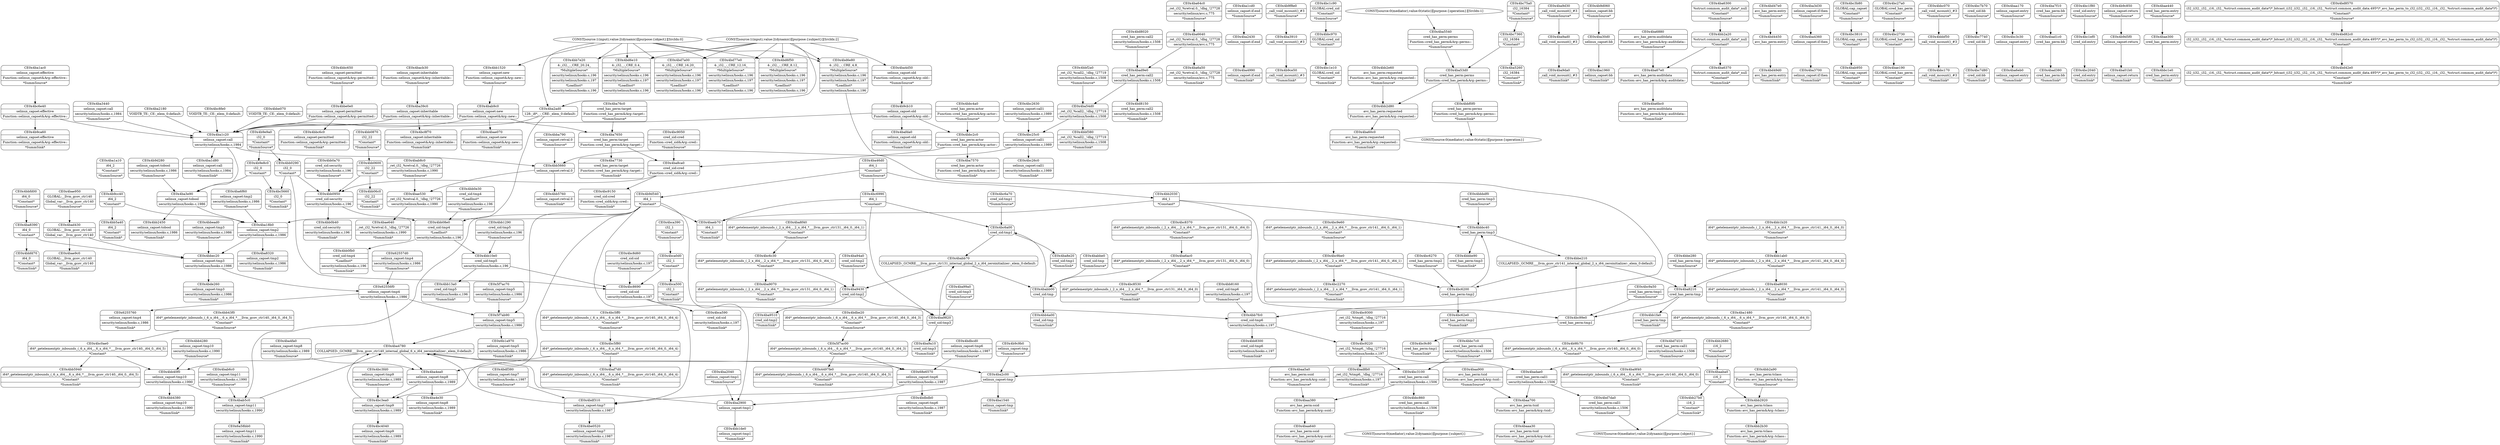 digraph {
	CE0x4bbfd70 [shape=record,shape=Mrecord,label="{CE0x4bbfd70|i64_0|*Constant*|*SummSink*}"]
	CE0x4bad430 [shape=record,shape=Mrecord,label="{CE0x4bad430|GLOBAL:__llvm_gcov_ctr140|Global_var:__llvm_gcov_ctr140}"]
	CE0x4b9d280 [shape=record,shape=Mrecord,label="{CE0x4b9d280|selinux_capset:tobool|security/selinux/hooks.c,1986|*SummSource*}"]
	CE0x4ba64c0 [shape=record,shape=Mrecord,label="{CE0x4ba64c0|_ret_i32_%retval.0,_!dbg_!27728|security/selinux/avc.c,775|*SummSource*}"]
	CE0x4babb70 [shape=record,shape=Mrecord,label="{CE0x4babb70|COLLAPSED:_GCMRE___llvm_gcov_ctr131_internal_global_2_x_i64_zeroinitializer:_elem_0:default:}"]
	CE0x62557d0 [shape=record,shape=Mrecord,label="{CE0x62557d0|selinux_capset:tmp4|security/selinux/hooks.c,1986|*SummSource*}"]
	CE0x4bb0600 [shape=record,shape=Mrecord,label="{CE0x4bb0600|i32_22|*Constant*}"]
	CE0x4bb0b40 [shape=record,shape=Mrecord,label="{CE0x4bb0b40|cred_sid:security|security/selinux/hooks.c,196|*SummSink*}"]
	CE0x4bc6990 [shape=record,shape=Mrecord,label="{CE0x4bc6990|i64_1|*Constant*}"]
	"CONST[source:0(mediator),value:2(dynamic)][purpose:{subject}]"
	CE0x4bb2450 [shape=record,shape=Mrecord,label="{CE0x4bb2450|selinux_capset:tobool|security/selinux/hooks.c,1986|*SummSink*}"]
	CE0x4ba4990 [shape=record,shape=Mrecord,label="{CE0x4ba4990|selinux_capset:if.end|*SummSink*}"]
	CE0x4bbc2c0 [shape=record,shape=Mrecord,label="{CE0x4bbc2c0|cred_has_perm:actor|Function::cred_has_perm&Arg::actor::}"]
	CE0x4ba3910 [shape=record,shape=Mrecord,label="{CE0x4ba3910|_call_void_mcount()_#3}"]
	CE0x4bab5c0 [shape=record,shape=Mrecord,label="{CE0x4bab5c0|selinux_capset:tmp11|security/selinux/hooks.c,1990}"]
	CE0x4bbc970 [shape=record,shape=Mrecord,label="{CE0x4bbc970|GLOBAL:cred_sid|*Constant*}"]
	CE0x4bb0870 [shape=record,shape=Mrecord,label="{CE0x4bb0870|i32_22|*Constant*|*SummSource*}"]
	CE0x4ba99a0 [shape=record,shape=Mrecord,label="{CE0x4ba99a0|cred_sid:tmp3|*SummSource*}"]
	CE0x4ba5260 [shape=record,shape=Mrecord,label="{CE0x4ba5260|i32_16384|*Constant*|*SummSink*}"]
	CE0x4bc9300 [shape=record,shape=Mrecord,label="{CE0x4bc9300|_ret_i32_%tmp6,_!dbg_!27716|security/selinux/hooks.c,197|*SummSource*}"]
	CE0x4bb7e20 [shape=record,shape=Mrecord,label="{CE0x4bb7e20|4:_i32,_:_CRE_20,24_|*MultipleSource*|security/selinux/hooks.c,196|security/selinux/hooks.c,197|*LoadInst*|security/selinux/hooks.c,196}"]
	CE0x4ba1a10 [shape=record,shape=Mrecord,label="{CE0x4ba1a10|i64_2|*Constant*|*SummSource*}"]
	CE0x4bc9050 [shape=record,shape=Mrecord,label="{CE0x4bc9050|cred_sid:cred|Function::cred_sid&Arg::cred::|*SummSource*}"]
	CE0x4b9ce50 [shape=record,shape=Mrecord,label="{CE0x4b9ce50|_call_void_mcount()_#3|*SummSink*}"]
	CE0x4bc9be0 [shape=record,shape=Mrecord,label="{CE0x4bc9be0|i64*_getelementptr_inbounds_(_2_x_i64_,_2_x_i64_*___llvm_gcov_ctr141,_i64_0,_i64_1)|*Constant*}"]
	CE0x4bc6a00 [shape=record,shape=Mrecord,label="{CE0x4bc6a00|cred_sid:tmp1}"]
	CE0x4bb5a40 [shape=record,shape=Mrecord,label="{CE0x4bb5a40|i64_2|*Constant*|*SummSink*}"]
	CE0x4bc3ea0 [shape=record,shape=Mrecord,label="{CE0x4bc3ea0|selinux_capset:tmp9|security/selinux/hooks.c,1989}"]
	CE0x4bc26c0 [shape=record,shape=Mrecord,label="{CE0x4bc26c0|selinux_capset:call1|security/selinux/hooks.c,1989|*SummSink*}"]
	CE0x4497fe0 [shape=record,shape=Mrecord,label="{CE0x4497fe0|i64*_getelementptr_inbounds_(_6_x_i64_,_6_x_i64_*___llvm_gcov_ctr140,_i64_0,_i64_3)|*Constant*|*SummSink*}"]
	CE0x4bbf380 [shape=record,shape=Mrecord,label="{CE0x4bbf380|_ret_i32_%call2,_!dbg_!27719|security/selinux/hooks.c,1508|*SummSink*}"]
	CE0x4ba2430 [shape=record,shape=Mrecord,label="{CE0x4ba2430|selinux_capset:if.end}"]
	CE0x4bb4a00 [shape=record,shape=Mrecord,label="{CE0x4bb4a00|cred_sid:tmp|*SummSink*}"]
	CE0x4ba4ea0 [shape=record,shape=Mrecord,label="{CE0x4ba4ea0|selinux_capset:tmp8|security/selinux/hooks.c,1989}"]
	CE0x4ba4d50 [shape=record,shape=Mrecord,label="{CE0x4ba4d50|selinux_capset:old|Function::selinux_capset&Arg::old::|*SummSource*}"]
	CE0x4bc6e40 [shape=record,shape=Mrecord,label="{CE0x4bc6e40|selinux_capset:effective|Function::selinux_capset&Arg::effective::}"]
	CE0x4bc1c90 [shape=record,shape=Mrecord,label="{CE0x4bc1c90|GLOBAL:cred_sid|*Constant*|*SummSource*}"]
	CE0x4ba9d30 [shape=record,shape=Mrecord,label="{CE0x4ba9d30|_call_void_mcount()_#3|*SummSource*}"]
	CE0x4bc9a50 [shape=record,shape=Mrecord,label="{CE0x4bc9a50|cred_has_perm:tmp1|*SummSource*}"]
	CE0x4ba30d0 [shape=record,shape=Mrecord,label="{CE0x4ba30d0|selinux_capset:bb}"]
	CE0x4ba1540 [shape=record,shape=Mrecord,label="{CE0x4ba1540|selinux_capset:tmp|*SummSink*}"]
	CE0x4ba8030 [shape=record,shape=Mrecord,label="{CE0x4ba8030|i64*_getelementptr_inbounds_(_2_x_i64_,_2_x_i64_*___llvm_gcov_ctr141,_i64_0,_i64_0)|*Constant*|*SummSink*}"]
	CE0x4ba76c0 [shape=record,shape=Mrecord,label="{CE0x4ba76c0|cred_has_perm:target|Function::cred_has_perm&Arg::target::|*SummSource*}"]
	CE0x4ba6880 [shape=record,shape=Mrecord,label="{CE0x4ba6880|avc_has_perm:auditdata|Function::avc_has_perm&Arg::auditdata::|*SummSource*}"]
	CE0x4bc62e0 [shape=record,shape=Mrecord,label="{CE0x4bc62e0|cred_has_perm:tmp2|*SummSink*}"]
	CE0x4bbe210 [shape=record,shape=Mrecord,label="{CE0x4bbe210|COLLAPSED:_GCMRE___llvm_gcov_ctr141_internal_global_2_x_i64_zeroinitializer:_elem_0:default:}"]
	CE0x4bbe0e0 [shape=record,shape=Mrecord,label="{CE0x4bbe0e0|selinux_capset:permitted|Function::selinux_capset&Arg::permitted::}"]
	CE0x4baf7d0 [shape=record,shape=Mrecord,label="{CE0x4baf7d0|i64*_getelementptr_inbounds_(_6_x_i64_,_6_x_i64_*___llvm_gcov_ctr140,_i64_0,_i64_4)|*Constant*|*SummSink*}"]
	CE0x4ba9430 [shape=record,shape=Mrecord,label="{CE0x4ba9430|cred_sid:tmp2}"]
	CE0x4b9fc70 [shape=record,shape=Mrecord,label="{CE0x4b9fc70|i64*_getelementptr_inbounds_(_6_x_i64_,_6_x_i64_*___llvm_gcov_ctr140,_i64_0,_i64_0)|*Constant*}"]
	CE0x4bdbe20 [shape=record,shape=Mrecord,label="{CE0x4bdbe20|i64*_getelementptr_inbounds_(_6_x_i64_,_6_x_i64_*___llvm_gcov_ctr140,_i64_0,_i64_3)|*Constant*|*SummSource*}"]
	CE0x4bde260 [shape=record,shape=Mrecord,label="{CE0x4bde260|selinux_capset:tmp3|security/selinux/hooks.c,1986|*SummSink*}"]
	CE0x4bb43f0 [shape=record,shape=Mrecord,label="{CE0x4bb43f0|i64*_getelementptr_inbounds_(_6_x_i64_,_6_x_i64_*___llvm_gcov_ctr140,_i64_0,_i64_5)|*Constant*|*SummSource*}"]
	CE0x4bb27b0 [shape=record,shape=Mrecord,label="{CE0x4bb27b0|i16_2|*Constant*|*SummSink*}"]
	CE0x4bc5ff0 [shape=record,shape=Mrecord,label="{CE0x4bc5ff0|i64*_getelementptr_inbounds_(_6_x_i64_,_6_x_i64_*___llvm_gcov_ctr140,_i64_0,_i64_4)|*Constant*|*SummSource*}"]
	CE0x4bbbc40 [shape=record,shape=Mrecord,label="{CE0x4bbbc40|cred_has_perm:tmp3}"]
	CE0x4bae9c0 [shape=record,shape=Mrecord,label="{CE0x4bae9c0|GLOBAL:__llvm_gcov_ctr140|Global_var:__llvm_gcov_ctr140|*SummSink*}"]
	CE0x4bc5660 [shape=record,shape=Mrecord,label="{CE0x4bc5660|i32_0|*Constant*|*SummSink*}"]
	CE0x4ba8390 [shape=record,shape=Mrecord,label="{CE0x4ba8390|i64_0|*Constant*}"]
	CE0x4bd49d0 [shape=record,shape=Mrecord,label="{CE0x4bd49d0|avc_has_perm:entry|*SummSink*}"]
	CE0x4bc1e10 [shape=record,shape=Mrecord,label="{CE0x4bc1e10|GLOBAL:cred_sid|*Constant*|*SummSink*}"]
	CE0x4ba8320 [shape=record,shape=Mrecord,label="{CE0x4ba8320|selinux_capset:tmp2|security/selinux/hooks.c,1986|*SummSink*}"]
	CE0x4bdf310 [shape=record,shape=Mrecord,label="{CE0x4bdf310|selinux_capset:tmp7|security/selinux/hooks.c,1987}"]
	CE0x4bd6e10 [shape=record,shape=Mrecord,label="{CE0x4bd6e10|4:_i32,_:_CRE_0,4_|*MultipleSource*|security/selinux/hooks.c,196|security/selinux/hooks.c,197|*LoadInst*|security/selinux/hooks.c,196}"]
	CE0x4bd6e80 [shape=record,shape=Mrecord,label="{CE0x4bd6e80|4:_i32,_:_CRE_4,8_|*MultipleSource*|security/selinux/hooks.c,196|security/selinux/hooks.c,197|*LoadInst*|security/selinux/hooks.c,196}"]
	CE0x4ba7650 [shape=record,shape=Mrecord,label="{CE0x4ba7650|cred_has_perm:target|Function::cred_has_perm&Arg::target::}"]
	CE0x4bb10e0 [shape=record,shape=Mrecord,label="{CE0x4bb10e0|cred_sid:tmp5|security/selinux/hooks.c,196}"]
	CE0x4ba9510 [shape=record,shape=Mrecord,label="{CE0x4ba9510|cred_sid:tmp2|*SummSink*}"]
	CE0x4ba54d0 [shape=record,shape=Mrecord,label="{CE0x4ba54d0|_ret_i32_%call2,_!dbg_!27719|security/selinux/hooks.c,1508}"]
	CE0x4bdf380 [shape=record,shape=Mrecord,label="{CE0x4bdf380|selinux_capset:tmp7|security/selinux/hooks.c,1987|*SummSource*}"]
	CE0x4ba18b0 [shape=record,shape=Mrecord,label="{CE0x4ba18b0|selinux_capset:tmp2|security/selinux/hooks.c,1986}"]
	CE0x4ba3d30 [shape=record,shape=Mrecord,label="{CE0x4ba3d30|selinux_capset:if.then|*SummSource*}"]
	CE0x4bb1de0 [shape=record,shape=Mrecord,label="{CE0x4bb1de0|selinux_capset:tmp1|*SummSink*}"]
	CE0x4baa380 [shape=record,shape=Mrecord,label="{CE0x4baa380|avc_has_perm:ssid|Function::avc_has_perm&Arg::ssid::}"]
	CE0x4bc3b80 [shape=record,shape=Mrecord,label="{CE0x4bc3b80|GLOBAL:cap_capset|*Constant*|*SummSource*}"]
	CE0x4bc6270 [shape=record,shape=Mrecord,label="{CE0x4bc6270|cred_has_perm:tmp2|*SummSource*}"]
	CE0x4bae190 [shape=record,shape=Mrecord,label="{CE0x4bae190|GLOBAL:cred_has_perm|*Constant*|*SummSink*}"]
	CE0x4ba2040 [shape=record,shape=Mrecord,label="{CE0x4ba2040|selinux_capset:tmp1|*SummSource*}"]
	CE0x4ba3700 [shape=record,shape=Mrecord,label="{CE0x4ba3700|selinux_capset:if.then|*SummSink*}"]
	CE0x4bbc070 [shape=record,shape=Mrecord,label="{CE0x4bbc070|_call_void_mcount()_#3|*SummSource*}"]
	CE0x4bc7d80 [shape=record,shape=Mrecord,label="{CE0x4bc7d80|cred_sid:bb|*SummSink*}"]
	CE0x4bb2a90 [shape=record,shape=Mrecord,label="{CE0x4bb2a90|avc_has_perm:tclass|Function::avc_has_perm&Arg::tclass::|*SummSource*}"]
	CE0x4bb0290 [shape=record,shape=Mrecord,label="{CE0x4bb0290|i32_0|*Constant*}"]
	CE0x4bbfd00 [shape=record,shape=Mrecord,label="{CE0x4bbfd00|i64_0|*Constant*|*SummSource*}"]
	CE0x4ba6300 [shape=record,shape=Mrecord,label="{CE0x4ba6300|%struct.common_audit_data*_null|*Constant*|*SummSource*}"]
	CE0x4ba2180 [shape=record,shape=Mrecord,label="{CE0x4ba2180|VOIDTB_TE:_CE:_elem_0:default:}"]
	CE0x4bacb30 [shape=record,shape=Mrecord,label="{CE0x4bacb30|selinux_capset:inheritable|Function::selinux_capset&Arg::inheritable::|*SummSource*}"]
	"CONST[source:0(mediator),value:2(dynamic)][purpose:{object}]"
	CE0x4ba6f60 [shape=record,shape=Mrecord,label="{CE0x4ba6f60|selinux_capset:tmp2|security/selinux/hooks.c,1986|*SummSource*}"]
	CE0x4be0520 [shape=record,shape=Mrecord,label="{CE0x4be0520|selinux_capset:tmp7|security/selinux/hooks.c,1987|*SummSink*}"]
	CE0x4bb0a70 [shape=record,shape=Mrecord,label="{CE0x4bb0a70|cred_sid:security|security/selinux/hooks.c,196|*SummSource*}"]
	CE0x4baa640 [shape=record,shape=Mrecord,label="{CE0x4baa640|avc_has_perm:ssid|Function::avc_has_perm&Arg::ssid::|*SummSink*}"]
	CE0x68e6570 [shape=record,shape=Mrecord,label="{CE0x68e6570|selinux_capset:tmp6|security/selinux/hooks.c,1987}"]
	CE0x4bbc170 [shape=record,shape=Mrecord,label="{CE0x4bbc170|_call_void_mcount()_#3|*SummSink*}"]
	CE0x4babbe0 [shape=record,shape=Mrecord,label="{CE0x4babbe0|cred_sid:tmp|*SummSource*}"]
	CE0x4bb8300 [shape=record,shape=Mrecord,label="{CE0x4bb8300|cred_sid:tmp6|security/selinux/hooks.c,197|*SummSink*}"]
	CE0x4bb2680 [shape=record,shape=Mrecord,label="{CE0x4bb2680|i16_2|*Constant*|*SummSource*}"]
	CE0x4ba2c00 [shape=record,shape=Mrecord,label="{CE0x4ba2c00|selinux_capset:tmp}"]
	CE0x4bbec20 [shape=record,shape=Mrecord,label="{CE0x4bbec20|selinux_capset:tmp3|security/selinux/hooks.c,1986}"]
	CE0x4bafda0 [shape=record,shape=Mrecord,label="{CE0x4bafda0|selinux_capset:old|Function::selinux_capset&Arg::old::|*SummSink*}"]
	CE0x4ba9820 [shape=record,shape=Mrecord,label="{CE0x4ba9820|cred_sid:tmp3}"]
	CE0x4ba6eb0 [shape=record,shape=Mrecord,label="{CE0x4ba6eb0|selinux_capset:entry|*SummSink*}"]
	CE0x4baaba0 [shape=record,shape=Mrecord,label="{CE0x4baaba0|i16_2|*Constant*}"]
	CE0x4b9d060 [shape=record,shape=Mrecord,label="{CE0x4b9d060|selinux_capset:bb|*SummSource*}"]
	CE0x4bab9c0 [shape=record,shape=Mrecord,label="{CE0x4bab9c0|selinux_capset:new|Function::selinux_capset&Arg::new::}"]
	CE0x4bc3fd0 [shape=record,shape=Mrecord,label="{CE0x4bc3fd0|selinux_capset:tmp9|security/selinux/hooks.c,1989|*SummSource*}"]
	CE0x4bb13a0 [shape=record,shape=Mrecord,label="{CE0x4bb13a0|cred_sid:tmp5|security/selinux/hooks.c,196|*SummSink*}"]
	CE0x4bbc7c0 [shape=record,shape=Mrecord,label="{CE0x4bbc7c0|cred_has_perm:call|security/selinux/hooks.c,1506|*SummSource*}"]
	CE0x4bbf0f0 [shape=record,shape=Mrecord,label="{CE0x4bbf0f0|cred_has_perm:perms|Function::cred_has_perm&Arg::perms::|*SummSink*}"]
	CE0x4bb0e30 [shape=record,shape=Mrecord,label="{CE0x4bb0e30|cred_sid:tmp4|*LoadInst*|security/selinux/hooks.c,196|*SummSource*}"]
	CE0x4bc7740 [shape=record,shape=Mrecord,label="{CE0x4bc7740|cred_sid:bb}"]
	CE0x4bb7fc0 [shape=record,shape=Mrecord,label="{CE0x4bb7fc0|cred_sid:tmp6|security/selinux/hooks.c,197}"]
	"CONST[source:0(mediator),value:0(static)][purpose:{operation}][SrcIdx:1]"
	CE0x4ba7f10 [shape=record,shape=Mrecord,label="{CE0x4ba7f10|cred_has_perm:bb|*SummSource*}"]
	CE0x4bc2040 [shape=record,shape=Mrecord,label="{CE0x4bc2040|cred_sid:entry|*SummSink*}"]
	CE0x4bca0d0 [shape=record,shape=Mrecord,label="{CE0x4bca0d0|i32_1|*Constant*}"]
	CE0x4bae530 [shape=record,shape=Mrecord,label="{CE0x4bae530|_ret_i32_%retval.0,_!dbg_!27726|security/selinux/hooks.c,1990}"]
	CE0x4bc25c0 [shape=record,shape=Mrecord,label="{CE0x4bc25c0|selinux_capset:call1|security/selinux/hooks.c,1989}"]
	CE0x4bc8530 [shape=record,shape=Mrecord,label="{CE0x4bc8530|i64*_getelementptr_inbounds_(_2_x_i64_,_2_x_i64_*___llvm_gcov_ctr131,_i64_0,_i64_0)|*Constant*|*SummSink*}"]
	CE0x5f7ab90 [shape=record,shape=Mrecord,label="{CE0x5f7ab90|selinux_capset:tmp5|security/selinux/hooks.c,1986}"]
	CE0x4bc6c30 [shape=record,shape=Mrecord,label="{CE0x4bc6c30|i64*_getelementptr_inbounds_(_2_x_i64_,_2_x_i64_*___llvm_gcov_ctr131,_i64_0,_i64_1)|*Constant*}"]
	CE0x4ba67e0 [shape=record,shape=Mrecord,label="{CE0x4ba67e0|avc_has_perm:auditdata|Function::avc_has_perm&Arg::auditdata::}"]
	CE0x4bad1c0 [shape=record,shape=Mrecord,label="{CE0x4bad1c0|cred_has_perm:bb}"]
	"CONST[source:1(input),value:2(dynamic)][purpose:{object}][SrcIdx:0]"
	CE0x4ba5540 [shape=record,shape=Mrecord,label="{CE0x4ba5540|cred_has_perm:perms|Function::cred_has_perm&Arg::perms::|*SummSource*}"]
	CE0x4bae950 [shape=record,shape=Mrecord,label="{CE0x4bae950|GLOBAL:__llvm_gcov_ctr140|Global_var:__llvm_gcov_ctr140|*SummSource*}"]
	CE0x4ba1ac0 [shape=record,shape=Mrecord,label="{CE0x4ba1ac0|selinux_capset:effective|Function::selinux_capset&Arg::effective::|*SummSource*}"]
	CE0x4bbbdf0 [shape=record,shape=Mrecord,label="{CE0x4bbbdf0|cred_has_perm:tmp3|*SummSource*}"]
	CE0x4bbead0 [shape=record,shape=Mrecord,label="{CE0x4bbead0|selinux_capset:tmp3|security/selinux/hooks.c,1986|*SummSource*}"]
	CE0x4ba8ca0 [shape=record,shape=Mrecord,label="{CE0x4ba8ca0|cred_sid:cred|Function::cred_sid&Arg::cred::}"]
	CE0x4bc27a0 [shape=record,shape=Mrecord,label="{CE0x4bc27a0|GLOBAL:cred_has_perm|*Constant*|*SummSource*}"]
	CE0x4bc9220 [shape=record,shape=Mrecord,label="{CE0x4bc9220|_ret_i32_%tmp6,_!dbg_!27716|security/selinux/hooks.c,197}"]
	CE0x4b9c850 [shape=record,shape=Mrecord,label="{CE0x4b9c850|selinux_capset:return|*SummSource*}"]
	CE0x4bc4040 [shape=record,shape=Mrecord,label="{CE0x4bc4040|selinux_capset:tmp9|security/selinux/hooks.c,1989|*SummSink*}"]
	CE0x4b9e8c0 [shape=record,shape=Mrecord,label="{CE0x4b9e8c0|i32_0|*Constant*}"]
	CE0x4bd8020 [shape=record,shape=Mrecord,label="{CE0x4bd8020|cred_has_perm:call2|security/selinux/hooks.c,1508|*SummSource*}"]
	CE0x4bae070 [shape=record,shape=Mrecord,label="{CE0x4bae070|selinux_capset:new|Function::selinux_capset&Arg::new::|*SummSink*}"]
	CE0x4ba9a10 [shape=record,shape=Mrecord,label="{CE0x4ba9a10|cred_sid:tmp3|*SummSink*}"]
	CE0x4bae440 [shape=record,shape=Mrecord,label="{CE0x4bae440|cred_has_perm:entry|*SummSource*}"]
	CE0x4b9d540 [shape=record,shape=Mrecord,label="{CE0x4b9d540|i64_1|*Constant*}"]
	CE0x4ba9070 [shape=record,shape=Mrecord,label="{CE0x4ba9070|i64*_getelementptr_inbounds_(_2_x_i64_,_2_x_i64_*___llvm_gcov_ctr131,_i64_0,_i64_1)|*Constant*|*SummSink*}"]
	CE0x4bd47e0 [shape=record,shape=Mrecord,label="{CE0x4bd47e0|avc_has_perm:entry|*SummSource*}"]
	CE0x4baeb70 [shape=record,shape=Mrecord,label="{CE0x4baeb70|i64_1|*Constant*|*SummSink*}"]
	CE0x4bdbdb0 [shape=record,shape=Mrecord,label="{CE0x4bdbdb0|selinux_capset:tmp6|security/selinux/hooks.c,1987|*SummSink*}"]
	CE0x4bc5f80 [shape=record,shape=Mrecord,label="{CE0x4bc5f80|i64*_getelementptr_inbounds_(_6_x_i64_,_6_x_i64_*___llvm_gcov_ctr140,_i64_0,_i64_4)|*Constant*}"]
	CE0x4bb2920 [shape=record,shape=Mrecord,label="{CE0x4bb2920|avc_has_perm:tclass|Function::avc_has_perm&Arg::tclass::}"]
	CE0x4bc8690 [shape=record,shape=Mrecord,label="{CE0x4bc8690|cred_sid:sid|security/selinux/hooks.c,197}"]
	CE0x4baa700 [shape=record,shape=Mrecord,label="{CE0x4baa700|avc_has_perm:tsid|Function::avc_has_perm&Arg::tsid::}"]
	CE0x4bc99e0 [shape=record,shape=Mrecord,label="{CE0x4bc99e0|cred_has_perm:tmp1}"]
	CE0x4ba46d0 [shape=record,shape=Mrecord,label="{CE0x4ba46d0|i64_1|*Constant*|*SummSource*}"]
	CE0x4ba2900 [shape=record,shape=Mrecord,label="{CE0x4ba2900|selinux_capset:tmp1}"]
	CE0x4bb2d80 [shape=record,shape=Mrecord,label="{CE0x4bb2d80|avc_has_perm:requested|Function::avc_has_perm&Arg::requested::}"]
	CE0x4bd4450 [shape=record,shape=Mrecord,label="{CE0x4bd4450|avc_has_perm:entry}"]
	CE0x4ba8e20 [shape=record,shape=Mrecord,label="{CE0x4ba8e20|cred_sid:tmp1|*SummSink*}"]
	CE0x4bb08e0 [shape=record,shape=Mrecord,label="{CE0x4bb08e0|cred_sid:tmp4|*LoadInst*|security/selinux/hooks.c,196}"]
	CE0x4bb5760 [shape=record,shape=Mrecord,label="{CE0x4bb5760|selinux_capset:retval.0|*SummSink*}"]
	CE0x4bc3810 [shape=record,shape=Mrecord,label="{CE0x4bc3810|GLOBAL:cap_capset|*Constant*}"]
	CE0x4bd8150 [shape=record,shape=Mrecord,label="{CE0x4bd8150|cred_has_perm:call2|security/selinux/hooks.c,1508|*SummSink*}"]
	CE0x4ba6ac0 [shape=record,shape=Mrecord,label="{CE0x4ba6ac0|i64*_getelementptr_inbounds_(_2_x_i64_,_2_x_i64_*___llvm_gcov_ctr131,_i64_0,_i64_0)|*Constant*}"]
	CE0x4bd7a00 [shape=record,shape=Mrecord,label="{CE0x4bd7a00|4:_i32,_:_CRE_16,20_|*MultipleSource*|security/selinux/hooks.c,196|security/selinux/hooks.c,197|*LoadInst*|security/selinux/hooks.c,196}"]
	CE0x4bca590 [shape=record,shape=Mrecord,label="{CE0x4bca590|cred_sid:sid|security/selinux/hooks.c,197|*SummSink*}"]
	CE0x4bb8160 [shape=record,shape=Mrecord,label="{CE0x4bb8160|cred_sid:tmp6|security/selinux/hooks.c,197|*SummSource*}"]
	CE0x4bb1b20 [shape=record,shape=Mrecord,label="{CE0x4bb1b20|i64*_getelementptr_inbounds_(_2_x_i64_,_2_x_i64_*___llvm_gcov_ctr141,_i64_0,_i64_0)|*Constant*|*SummSource*}"]
	CE0x4bd42e0 [shape=record,shape=Mrecord,label="{CE0x4bd42e0|i32_(i32,_i32,_i16,_i32,_%struct.common_audit_data*)*_bitcast_(i32_(i32,_i32,_i16,_i32,_%struct.common_audit_data.495*)*_avc_has_perm_to_i32_(i32,_i32,_i16,_i32,_%struct.common_audit_data*)*)|*Constant*|*SummSink*}"]
	CE0x4bb2b30 [shape=record,shape=Mrecord,label="{CE0x4bb2b30|avc_has_perm:tclass|Function::avc_has_perm&Arg::tclass::|*SummSink*}"]
	CE0x4bb0950 [shape=record,shape=Mrecord,label="{CE0x4bb0950|cred_sid:security|security/selinux/hooks.c,196}"]
	CE0x4bc6200 [shape=record,shape=Mrecord,label="{CE0x4bc6200|cred_has_perm:tmp2}"]
	CE0x4bb4380 [shape=record,shape=Mrecord,label="{CE0x4bb4380|selinux_capset:tmp10|security/selinux/hooks.c,1990|*SummSink*}"]
	CE0x4ba1d80 [shape=record,shape=Mrecord,label="{CE0x4ba1d80|selinux_capset:call|security/selinux/hooks.c,1984|*SummSink*}"]
	CE0x4b9cb10 [shape=record,shape=Mrecord,label="{CE0x4b9cb10|selinux_capset:old|Function::selinux_capset&Arg::old::}"]
	CE0x4bc1f80 [shape=record,shape=Mrecord,label="{CE0x4bc1f80|cred_sid:entry|*SummSource*}"]
	CE0x4bd77e0 [shape=record,shape=Mrecord,label="{CE0x4bd77e0|4:_i32,_:_CRE_12,16_|*MultipleSource*|security/selinux/hooks.c,196|security/selinux/hooks.c,197|*LoadInst*|security/selinux/hooks.c,196}"]
	CE0x6255760 [shape=record,shape=Mrecord,label="{CE0x6255760|selinux_capset:tmp4|security/selinux/hooks.c,1986|*SummSink*}"]
	CE0x4bc1ef0 [shape=record,shape=Mrecord,label="{CE0x4bc1ef0|cred_sid:entry}"]
	CE0x4ba9da0 [shape=record,shape=Mrecord,label="{CE0x4ba9da0|_call_void_mcount()_#3|*SummSink*}"]
	CE0x4bbc650 [shape=record,shape=Mrecord,label="{CE0x4bbc650|selinux_capset:permitted|Function::selinux_capset&Arg::permitted::|*SummSource*}"]
	CE0x4bc9150 [shape=record,shape=Mrecord,label="{CE0x4bc9150|cred_sid:cred|Function::cred_sid&Arg::cred::|*SummSink*}"]
	CE0x4bad9e0 [shape=record,shape=Mrecord,label="{CE0x4bad9e0|cred_has_perm:call2|security/selinux/hooks.c,1508}"]
	CE0x4ba6a50 [shape=record,shape=Mrecord,label="{CE0x4ba6a50|_ret_i32_%retval.0,_!dbg_!27728|security/selinux/avc.c,775|*SummSink*}"]
	CE0x4bc2630 [shape=record,shape=Mrecord,label="{CE0x4bc2630|selinux_capset:call1|security/selinux/hooks.c,1989|*SummSource*}"]
	CE0x4bc8370 [shape=record,shape=Mrecord,label="{CE0x4bc8370|i64*_getelementptr_inbounds_(_2_x_i64_,_2_x_i64_*___llvm_gcov_ctr131,_i64_0,_i64_0)|*Constant*|*SummSource*}"]
	CE0x4bc7360 [shape=record,shape=Mrecord,label="{CE0x4bc7360|i32_16384|*Constant*}"]
	CE0x4ba9ad0 [shape=record,shape=Mrecord,label="{CE0x4ba9ad0|_call_void_mcount()_#3}"]
	CE0x4ba7730 [shape=record,shape=Mrecord,label="{CE0x4ba7730|cred_has_perm:target|Function::cred_has_perm&Arg::target::|*SummSink*}"]
	CE0x4bb4280 [shape=record,shape=Mrecord,label="{CE0x4bb4280|selinux_capset:tmp10|security/selinux/hooks.c,1990|*SummSource*}"]
	CE0x4bbc4a0 [shape=record,shape=Mrecord,label="{CE0x4bbc4a0|cred_has_perm:actor|Function::cred_has_perm&Arg::actor::|*SummSource*}"]
	"CONST[source:0(mediator),value:0(static)][purpose:{operation}]"
	CE0x4bbe280 [shape=record,shape=Mrecord,label="{CE0x4bbe280|cred_has_perm:tmp|*SummSource*}"]
	CE0x4ba39c0 [shape=record,shape=Mrecord,label="{CE0x4ba39c0|selinux_capset:inheritable|Function::selinux_capset&Arg::inheritable::}"]
	CE0x4bc3c30 [shape=record,shape=Mrecord,label="{CE0x4bc3c30|selinux_capset:entry}"]
	CE0x4bab8c0 [shape=record,shape=Mrecord,label="{CE0x4bab8c0|_ret_i32_%retval.0,_!dbg_!27726|security/selinux/hooks.c,1990|*SummSource*}"]
	CE0x4bd8570 [shape=record,shape=Mrecord,label="{CE0x4bd8570|i32_(i32,_i32,_i16,_i32,_%struct.common_audit_data*)*_bitcast_(i32_(i32,_i32,_i16,_i32,_%struct.common_audit_data.495*)*_avc_has_perm_to_i32_(i32,_i32,_i16,_i32,_%struct.common_audit_data*)*)|*Constant*|*SummSource*}"]
	CE0x4ba01b0 [shape=record,shape=Mrecord,label="{CE0x4ba01b0|selinux_capset:return|*SummSink*}"]
	CE0x5f7ac00 [shape=record,shape=Mrecord,label="{CE0x5f7ac00|i64*_getelementptr_inbounds_(_6_x_i64_,_6_x_i64_*___llvm_gcov_ctr140,_i64_0,_i64_3)|*Constant*}"]
	CE0x4ba4360 [shape=record,shape=Mrecord,label="{CE0x4ba4360|selinux_capset:if.then}"]
	CE0x4bb1ab0 [shape=record,shape=Mrecord,label="{CE0x4bb1ab0|i64*_getelementptr_inbounds_(_2_x_i64_,_2_x_i64_*___llvm_gcov_ctr141,_i64_0,_i64_0)|*Constant*}"]
	CE0x4bae640 [shape=record,shape=Mrecord,label="{CE0x4bae640|_ret_i32_%retval.0,_!dbg_!27726|security/selinux/hooks.c,1990|*SummSink*}"]
	CE0x4b9e9a0 [shape=record,shape=Mrecord,label="{CE0x4b9e9a0|i32_0|*Constant*|*SummSource*}"]
	CE0x4bbf2a0 [shape=record,shape=Mrecord,label="{CE0x4bbf2a0|_ret_i32_%call2,_!dbg_!27719|security/selinux/hooks.c,1508|*SummSource*}"]
	CE0x4bb40f0 [shape=record,shape=Mrecord,label="{CE0x4bb40f0|selinux_capset:tmp10|security/selinux/hooks.c,1990}"]
	CE0x4baa170 [shape=record,shape=Mrecord,label="{CE0x4baa170|selinux_capset:entry|*SummSource*}"]
	CE0x4b9c9b0 [shape=record,shape=Mrecord,label="{CE0x4b9c9b0|selinux_capset:tmp|*SummSource*}"]
	CE0x4baa5a0 [shape=record,shape=Mrecord,label="{CE0x4baa5a0|avc_has_perm:ssid|Function::avc_has_perm&Arg::ssid::|*SummSource*}"]
	CE0x4bb0fb0 [shape=record,shape=Mrecord,label="{CE0x4bb0fb0|cred_sid:tmp4|*LoadInst*|security/selinux/hooks.c,196|*SummSink*}"]
	CE0x4ba53d0 [shape=record,shape=Mrecord,label="{CE0x4ba53d0|cred_has_perm:perms|Function::cred_has_perm&Arg::perms::}"]
	CE0x4bbc860 [shape=record,shape=Mrecord,label="{CE0x4bbc860|cred_has_perm:call|security/selinux/hooks.c,1506|*SummSink*}"]
	CE0x4bc8d60 [shape=record,shape=Mrecord,label="{CE0x4bc8d60|cred_sid:sid|security/selinux/hooks.c,197|*SummSource*}"]
	CE0x4bc75a0 [shape=record,shape=Mrecord,label="{CE0x4bc75a0|i32_16384|*Constant*|*SummSource*}"]
	CE0x4bb5660 [shape=record,shape=Mrecord,label="{CE0x4bb5660|selinux_capset:retval.0}"]
	CE0x4baaa30 [shape=record,shape=Mrecord,label="{CE0x4baaa30|avc_has_perm:tsid|Function::avc_has_perm&Arg::tsid::|*SummSink*}"]
	CE0x4ba60c0 [shape=record,shape=Mrecord,label="{CE0x4ba60c0|avc_has_perm:requested|Function::avc_has_perm&Arg::requested::|*SummSink*}"]
	CE0x4ba94a0 [shape=record,shape=Mrecord,label="{CE0x4ba94a0|cred_sid:tmp2|*SummSource*}"]
	CE0x4bd6f50 [shape=record,shape=Mrecord,label="{CE0x4bd6f50|4:_i32,_:_CRE_8,12_|*MultipleSource*|security/selinux/hooks.c,196|security/selinux/hooks.c,197|*LoadInst*|security/selinux/hooks.c,196}"]
	CE0x4ba1480 [shape=record,shape=Mrecord,label="{CE0x4ba1480|i64*_getelementptr_inbounds_(_6_x_i64_,_6_x_i64_*___llvm_gcov_ctr140,_i64_0,_i64_0)|*Constant*|*SummSource*}"]
	CE0x4ba1cd0 [shape=record,shape=Mrecord,label="{CE0x4ba1cd0|selinux_capset:if.end|*SummSource*}"]
	CE0x4ba4e30 [shape=record,shape=Mrecord,label="{CE0x4ba4e30|selinux_capset:tmp8|security/selinux/hooks.c,1989|*SummSink*}"]
	CE0x4bad8b0 [shape=record,shape=Mrecord,label="{CE0x4bad8b0|_ret_i32_%tmp6,_!dbg_!27716|security/selinux/hooks.c,197|*SummSink*}"]
	CE0x4bc0ae0 [shape=record,shape=Mrecord,label="{CE0x4bc0ae0|i64*_getelementptr_inbounds_(_6_x_i64_,_6_x_i64_*___llvm_gcov_ctr140,_i64_0,_i64_5)|*Constant*}"]
	CE0x4bb5940 [shape=record,shape=Mrecord,label="{CE0x4bb5940|i64*_getelementptr_inbounds_(_6_x_i64_,_6_x_i64_*___llvm_gcov_ctr140,_i64_0,_i64_5)|*Constant*|*SummSink*}"]
	CE0x4baa900 [shape=record,shape=Mrecord,label="{CE0x4baa900|avc_has_perm:tsid|Function::avc_has_perm&Arg::tsid::|*SummSource*}"]
	CE0x4bb2a20 [shape=record,shape=Mrecord,label="{CE0x4bb2a20|%struct.common_audit_data*_null|*Constant*}"]
	CE0x4ba6bc0 [shape=record,shape=Mrecord,label="{CE0x4ba6bc0|avc_has_perm:auditdata|Function::avc_has_perm&Arg::auditdata::|*SummSink*}"]
	CE0x4bdbcd0 [shape=record,shape=Mrecord,label="{CE0x4bdbcd0|selinux_capset:tmp6|security/selinux/hooks.c,1987|*SummSource*}"]
	CE0x4bab950 [shape=record,shape=Mrecord,label="{CE0x4bab950|GLOBAL:cap_capset|*Constant*|*SummSink*}"]
	CE0x62556f0 [shape=record,shape=Mrecord,label="{CE0x62556f0|selinux_capset:tmp4|security/selinux/hooks.c,1986}"]
	CE0x4ba7570 [shape=record,shape=Mrecord,label="{CE0x4ba7570|cred_has_perm:actor|Function::cred_has_perm&Arg::actor::|*SummSink*}"]
	CE0x4bab6c0 [shape=record,shape=Mrecord,label="{CE0x4bab6c0|selinux_capset:tmp11|security/selinux/hooks.c,1990|*SummSource*}"]
	CE0x4bbbe90 [shape=record,shape=Mrecord,label="{CE0x4bbbe90|cred_has_perm:tmp3|*SummSink*}"]
	CE0x4ba8210 [shape=record,shape=Mrecord,label="{CE0x4ba8210|cred_has_perm:tmp}"]
	CE0x6a58bb0 [shape=record,shape=Mrecord,label="{CE0x6a58bb0|selinux_capset:tmp11|security/selinux/hooks.c,1990|*SummSink*}"]
	CE0x4bc2730 [shape=record,shape=Mrecord,label="{CE0x4bc2730|GLOBAL:cred_has_perm|*Constant*}"]
	CE0x4b9d5f0 [shape=record,shape=Mrecord,label="{CE0x4b9d5f0|selinux_capset:return}"]
	CE0x4ba9f40 [shape=record,shape=Mrecord,label="{CE0x4ba9f40|i64*_getelementptr_inbounds_(_6_x_i64_,_6_x_i64_*___llvm_gcov_ctr140,_i64_0,_i64_0)|*Constant*|*SummSink*}"]
	CE0x4bb1fa0 [shape=record,shape=Mrecord,label="{CE0x4bb1fa0|cred_has_perm:tmp|*SummSink*}"]
	CE0x4b9cc40 [shape=record,shape=Mrecord,label="{CE0x4b9cc40|i64_2|*Constant*}"]
	CE0x4bc2270 [shape=record,shape=Mrecord,label="{CE0x4bc2270|i64*_getelementptr_inbounds_(_2_x_i64_,_2_x_i64_*___llvm_gcov_ctr141,_i64_0,_i64_1)|*Constant*|*SummSink*}"]
	CE0x4bbbf50 [shape=record,shape=Mrecord,label="{CE0x4bbbf50|_call_void_mcount()_#3}"]
	CE0x4bb2e60 [shape=record,shape=Mrecord,label="{CE0x4bb2e60|avc_has_perm:requested|Function::avc_has_perm&Arg::requested::|*SummSource*}"]
	CE0x4bbc1e0 [shape=record,shape=Mrecord,label="{CE0x4bbc1e0|cred_has_perm:entry|*SummSink*}"]
	CE0x4bc8fe0 [shape=record,shape=Mrecord,label="{CE0x4bc8fe0|VOIDTB_TE:_CE:_elem_0:default:}"]
	CE0x4ba6370 [shape=record,shape=Mrecord,label="{CE0x4ba6370|%struct.common_audit_data*_null|*Constant*|*SummSink*}"]
	CE0x4bc6a70 [shape=record,shape=Mrecord,label="{CE0x4bc6a70|cred_sid:tmp1|*SummSource*}"]
	CE0x4babb00 [shape=record,shape=Mrecord,label="{CE0x4babb00|cred_sid:tmp}"]
	CE0x4ba1960 [shape=record,shape=Mrecord,label="{CE0x4ba1960|selinux_capset:bb|*SummSink*}"]
	CE0x4bb1290 [shape=record,shape=Mrecord,label="{CE0x4bb1290|cred_sid:tmp5|security/selinux/hooks.c,196|*SummSource*}"]
	CE0x4ba4fa0 [shape=record,shape=Mrecord,label="{CE0x4ba4fa0|selinux_capset:tmp8|security/selinux/hooks.c,1989|*SummSource*}"]
	CE0x4bbe070 [shape=record,shape=Mrecord,label="{CE0x4bbe070|VOIDTB_TE:_CE:_elem_0:default:}"]
	CE0x4bc9c80 [shape=record,shape=Mrecord,label="{CE0x4bc9c80|cred_has_perm:tmp1|*SummSink*}"]
	CE0x4bd7d10 [shape=record,shape=Mrecord,label="{CE0x4bd7d10|cred_has_perm:call1|security/selinux/hooks.c,1506|*SummSource*}"]
	CE0x4ba3440 [shape=record,shape=Mrecord,label="{CE0x4ba3440|selinux_capset:call|security/selinux/hooks.c,1984|*SummSource*}"]
	CE0x4bc9e60 [shape=record,shape=Mrecord,label="{CE0x4bc9e60|i64*_getelementptr_inbounds_(_2_x_i64_,_2_x_i64_*___llvm_gcov_ctr141,_i64_0,_i64_1)|*Constant*|*SummSource*}"]
	CE0x4bd7da0 [shape=record,shape=Mrecord,label="{CE0x4bd7da0|cred_has_perm:call1|security/selinux/hooks.c,1506|*SummSink*}"]
	CE0x4bc3100 [shape=record,shape=Mrecord,label="{CE0x4bc3100|cred_has_perm:call|security/selinux/hooks.c,1506}"]
	CE0x4bba790 [shape=record,shape=Mrecord,label="{CE0x4bba790|selinux_capset:retval.0|*SummSource*}"]
	CE0x4ba8f40 [shape=record,shape=Mrecord,label="{CE0x4ba8f40|i64*_getelementptr_inbounds_(_2_x_i64_,_2_x_i64_*___llvm_gcov_ctr131,_i64_0,_i64_1)|*Constant*|*SummSource*}"]
	CE0x4badae0 [shape=record,shape=Mrecord,label="{CE0x4badae0|cred_has_perm:call1|security/selinux/hooks.c,1506}"]
	CE0x4bb06c0 [shape=record,shape=Mrecord,label="{CE0x4bb06c0|i32_22|*Constant*|*SummSink*}"]
	CE0x4bbc6c0 [shape=record,shape=Mrecord,label="{CE0x4bbc6c0|selinux_capset:permitted|Function::selinux_capset&Arg::permitted::|*SummSink*}"]
	CE0x4bca500 [shape=record,shape=Mrecord,label="{CE0x4bca500|i32_1|*Constant*|*SummSink*}"]
	CE0x4bca390 [shape=record,shape=Mrecord,label="{CE0x4bca390|i32_1|*Constant*|*SummSource*}"]
	CE0x5f7ac70 [shape=record,shape=Mrecord,label="{CE0x5f7ac70|selinux_capset:tmp5|security/selinux/hooks.c,1986|*SummSource*}"]
	"CONST[source:1(input),value:2(dynamic)][purpose:{subject}][SrcIdx:2]"
	CE0x4ba3e90 [shape=record,shape=Mrecord,label="{CE0x4ba3e90|selinux_capset:tobool|security/selinux/hooks.c,1986}"]
	CE0x6b1a970 [shape=record,shape=Mrecord,label="{CE0x6b1a970|selinux_capset:tmp5|security/selinux/hooks.c,1986|*SummSink*}"]
	CE0x4b9f8e0 [shape=record,shape=Mrecord,label="{CE0x4b9f8e0|_call_void_mcount()_#3|*SummSource*}"]
	CE0x4ba4780 [shape=record,shape=Mrecord,label="{CE0x4ba4780|COLLAPSED:_GCMRE___llvm_gcov_ctr140_internal_global_6_x_i64_zeroinitializer:_elem_0:default:}"]
	CE0x4b9ca60 [shape=record,shape=Mrecord,label="{CE0x4b9ca60|selinux_capset:effective|Function::selinux_capset&Arg::effective::|*SummSink*}"]
	CE0x4ba1c20 [shape=record,shape=Mrecord,label="{CE0x4ba1c20|selinux_capset:call|security/selinux/hooks.c,1984}"]
	CE0x4ba2ad0 [shape=record,shape=Mrecord,label="{CE0x4ba2ad0|128:_i8*,_:_CRE:_elem_0:default:}"]
	CE0x4bc8f70 [shape=record,shape=Mrecord,label="{CE0x4bc8f70|selinux_capset:inheritable|Function::selinux_capset&Arg::inheritable::|*SummSink*}"]
	CE0x4bad380 [shape=record,shape=Mrecord,label="{CE0x4bad380|cred_has_perm:bb|*SummSink*}"]
	CE0x4bb2030 [shape=record,shape=Mrecord,label="{CE0x4bb2030|i64_1|*Constant*}"]
	CE0x4bd82c0 [shape=record,shape=Mrecord,label="{CE0x4bd82c0|i32_(i32,_i32,_i16,_i32,_%struct.common_audit_data*)*_bitcast_(i32_(i32,_i32,_i16,_i32,_%struct.common_audit_data.495*)*_avc_has_perm_to_i32_(i32,_i32,_i16,_i32,_%struct.common_audit_data*)*)|*Constant*}"]
	CE0x4ba6640 [shape=record,shape=Mrecord,label="{CE0x4ba6640|_ret_i32_%retval.0,_!dbg_!27728|security/selinux/avc.c,775}"]
	CE0x4bb1520 [shape=record,shape=Mrecord,label="{CE0x4bb1520|selinux_capset:new|Function::selinux_capset&Arg::new::|*SummSource*}"]
	CE0x4bc7b70 [shape=record,shape=Mrecord,label="{CE0x4bc7b70|cred_sid:bb|*SummSource*}"]
	CE0x4bae300 [shape=record,shape=Mrecord,label="{CE0x4bae300|cred_has_perm:entry}"]
	CE0x4baa380 -> CE0x4baa640
	CE0x4ba7f10 -> CE0x4bad1c0
	CE0x4bc1ef0 -> CE0x4bc2040
	CE0x4bc6200 -> CE0x4bc62e0
	CE0x4bc8370 -> CE0x4ba6ac0
	CE0x4b9e9a0 -> CE0x4bb0290
	CE0x4ba9d30 -> CE0x4ba9ad0
	CE0x4babb00 -> CE0x4bb4a00
	CE0x4bb10e0 -> CE0x4bb13a0
	CE0x4bbf0f0 -> "CONST[source:0(mediator),value:0(static)][purpose:{operation}]"
	CE0x4b9cb10 -> CE0x4bafda0
	CE0x4b9d540 -> CE0x4baeb70
	CE0x4ba1480 -> CE0x4b9fc70
	CE0x4ba30d0 -> CE0x4ba1960
	CE0x4bc0ae0 -> CE0x4bb40f0
	CE0x4bc1f80 -> CE0x4bc1ef0
	CE0x4bb2a20 -> CE0x4ba6370
	CE0x4bc3810 -> CE0x4bab950
	"CONST[source:1(input),value:2(dynamic)][purpose:{object}][SrcIdx:0]" -> CE0x4bb1520
	CE0x4ba3440 -> CE0x4ba1c20
	CE0x4b9c9b0 -> CE0x4ba2c00
	CE0x4bab8c0 -> CE0x4bae530
	CE0x4bae530 -> CE0x4bae640
	"CONST[source:1(input),value:2(dynamic)][purpose:{object}][SrcIdx:0]" -> CE0x4bd6f50
	CE0x4bc6c30 -> CE0x4ba9430
	CE0x4b9cb10 -> CE0x4ba1c20
	CE0x4bc6a70 -> CE0x4bc6a00
	CE0x4ba6880 -> CE0x4ba67e0
	"CONST[source:1(input),value:2(dynamic)][purpose:{subject}][SrcIdx:2]" -> CE0x4bd6f50
	CE0x4bbfd00 -> CE0x4ba8390
	CE0x4ba2900 -> CE0x4ba4780
	CE0x4bbc7c0 -> CE0x4bc3100
	CE0x4bbc4a0 -> CE0x4bbc2c0
	CE0x4b9c850 -> CE0x4b9d5f0
	CE0x4bc99e0 -> CE0x4bbe210
	CE0x4badae0 -> CE0x4bd7da0
	CE0x4ba46d0 -> CE0x4bc6990
	CE0x4bb1290 -> CE0x4bb10e0
	CE0x4bc3c30 -> CE0x4ba6eb0
	CE0x4bc7360 -> CE0x4ba53d0
	CE0x4ba8390 -> CE0x4bbec20
	CE0x4bb10e0 -> CE0x4bc8690
	CE0x4bbe210 -> CE0x4bc6200
	CE0x4bb0950 -> CE0x4bb08e0
	CE0x4ba1c20 -> CE0x4bb5660
	CE0x4b9d540 -> CE0x4bab5c0
	"CONST[source:1(input),value:2(dynamic)][purpose:{subject}][SrcIdx:2]" -> CE0x4bb7e20
	"CONST[source:1(input),value:2(dynamic)][purpose:{subject}][SrcIdx:2]" -> CE0x4ba4d50
	CE0x4ba2430 -> CE0x4ba4990
	CE0x4bbc860 -> "CONST[source:0(mediator),value:2(dynamic)][purpose:{subject}]"
	CE0x4bb27b0 -> "CONST[source:0(mediator),value:2(dynamic)][purpose:{object}]"
	CE0x4bbc2c0 -> CE0x4ba8ca0
	CE0x4bdf310 -> CE0x4ba4780
	CE0x4bd8020 -> CE0x4bad9e0
	CE0x4bc8fe0 -> CE0x4ba1c20
	CE0x4ba64c0 -> CE0x4ba6640
	CE0x4bc1c90 -> CE0x4bbc970
	CE0x62556f0 -> CE0x5f7ab90
	CE0x4bd7da0 -> "CONST[source:0(mediator),value:2(dynamic)][purpose:{object}]"
	CE0x4bb2680 -> CE0x4baaba0
	CE0x4ba54d0 -> CE0x4bc25c0
	CE0x4bc0ae0 -> CE0x4bb5940
	CE0x4bad430 -> CE0x4bae9c0
	CE0x4b9fc70 -> CE0x4ba9f40
	CE0x4bb5660 -> CE0x4bae530
	CE0x4b9f8e0 -> CE0x4ba3910
	CE0x4b9cc40 -> CE0x4ba18b0
	CE0x4ba99a0 -> CE0x4ba9820
	CE0x4ba4360 -> CE0x4ba3700
	CE0x4bc9220 -> CE0x4bad8b0
	CE0x4ba4780 -> CE0x68e6570
	CE0x4ba53d0 -> CE0x4bbf0f0
	CE0x4bc6e40 -> CE0x4ba1c20
	CE0x4bdbe20 -> CE0x5f7ac00
	CE0x68e6570 -> CE0x4bdbdb0
	CE0x4ba3d30 -> CE0x4ba4360
	CE0x4bc25c0 -> CE0x4bc26c0
	CE0x4bc7360 -> CE0x4ba5260
	CE0x4bb2a20 -> CE0x4ba67e0
	CE0x4ba8ca0 -> CE0x4bb0950
	CE0x4ba4780 -> CE0x4ba4ea0
	CE0x4bc2630 -> CE0x4bc25c0
	CE0x4bdbcd0 -> CE0x68e6570
	CE0x4bc3fd0 -> CE0x4bc3ea0
	CE0x4bb0290 -> CE0x4bc5660
	CE0x4bc9300 -> CE0x4bc9220
	CE0x4ba1c20 -> CE0x4ba1d80
	CE0x4bd47e0 -> CE0x4bd4450
	CE0x4b9e9a0 -> CE0x4b9e8c0
	CE0x62556f0 -> CE0x6255760
	CE0x4bab9c0 -> CE0x4ba1c20
	CE0x4bb5660 -> CE0x4bb5760
	CE0x4b9fc70 -> CE0x4ba2c00
	CE0x4bab9c0 -> CE0x4ba7650
	CE0x4ba4ea0 -> CE0x4ba4e30
	CE0x4ba18b0 -> CE0x4ba8320
	CE0x4bb1ab0 -> CE0x4ba8030
	CE0x4bb0870 -> CE0x4bb0600
	CE0x4bb8160 -> CE0x4bb7fc0
	CE0x5f7ab90 -> CE0x4ba4780
	CE0x4bc27a0 -> CE0x4bc2730
	CE0x4ba9ad0 -> CE0x4ba9da0
	"CONST[source:1(input),value:2(dynamic)][purpose:{object}][SrcIdx:0]" -> CE0x4bd77e0
	CE0x4b9d540 -> CE0x4ba18b0
	CE0x4ba39c0 -> CE0x4ba1c20
	CE0x5f7ab90 -> CE0x6b1a970
	CE0x4bb08e0 -> CE0x4bb0fb0
	CE0x4bd4450 -> CE0x4bd49d0
	CE0x4bacb30 -> CE0x4ba39c0
	CE0x4bad9e0 -> CE0x4bd8150
	CE0x4bb7fc0 -> CE0x4bc9220
	CE0x4ba1ac0 -> CE0x4bc6e40
	CE0x4bbbdf0 -> CE0x4bbbc40
	CE0x4bd6e80 -> CE0x4bb7fc0
	"CONST[source:1(input),value:2(dynamic)][purpose:{subject}][SrcIdx:2]" -> CE0x4bd6e80
	CE0x4baa700 -> CE0x4baaa30
	CE0x4b9d540 -> CE0x4bdf310
	CE0x4ba4ea0 -> CE0x4bc3ea0
	CE0x4bab6c0 -> CE0x4bab5c0
	CE0x4b9e8c0 -> CE0x4ba3e90
	CE0x4bc99e0 -> CE0x4bc9c80
	CE0x4baaba0 -> CE0x4bb2920
	CE0x4bdf380 -> CE0x4bdf310
	CE0x4ba2ad0 -> CE0x4ba1c20
	CE0x4baa900 -> CE0x4baa700
	CE0x4babbe0 -> CE0x4babb00
	CE0x4ba6ac0 -> CE0x4babb00
	CE0x4ba1cd0 -> CE0x4ba2430
	CE0x4bd82c0 -> CE0x4bd42e0
	CE0x4bc8d60 -> CE0x4bc8690
	CE0x4ba3910 -> CE0x4b9ce50
	CE0x4bb2030 -> CE0x4baeb70
	CE0x4bc5ff0 -> CE0x4bc5f80
	CE0x4bca0d0 -> CE0x4bc8690
	CE0x4ba4780 -> CE0x4bb40f0
	"CONST[source:1(input),value:2(dynamic)][purpose:{subject}][SrcIdx:2]" -> CE0x4bd6e10
	CE0x4b9d060 -> CE0x4ba30d0
	CE0x4bb0290 -> CE0x4bc8690
	CE0x4bb7fc0 -> CE0x4bb8300
	CE0x4bc6a00 -> CE0x4babb70
	CE0x4bc6990 -> CE0x4bc6a00
	CE0x4bc9a50 -> CE0x4bc99e0
	CE0x4bb2920 -> CE0x4bb2b30
	"CONST[source:1(input),value:2(dynamic)][purpose:{object}][SrcIdx:0]" -> CE0x4bd7a00
	CE0x4ba39c0 -> CE0x4bc8f70
	CE0x4ba46d0 -> CE0x4b9d540
	CE0x4bc9be0 -> CE0x4bc2270
	CE0x4ba6ac0 -> CE0x4bc8530
	CE0x4bc6270 -> CE0x4bc6200
	CE0x5f7ac70 -> CE0x5f7ab90
	CE0x4bc3100 -> CE0x4baa380
	CE0x4ba1a10 -> CE0x4b9cc40
	CE0x4bbbf50 -> CE0x4bbc170
	CE0x4bb4280 -> CE0x4bb40f0
	CE0x4ba9430 -> CE0x4ba9510
	CE0x4b9d540 -> CE0x4bc3ea0
	CE0x4ba6640 -> CE0x4ba6a50
	CE0x4ba4d50 -> CE0x4b9cb10
	CE0x4ba5540 -> CE0x4ba53d0
	CE0x4bbc070 -> CE0x4bbbf50
	CE0x4ba8210 -> CE0x4bc99e0
	CE0x4bc25c0 -> CE0x4bb5660
	CE0x4ba8ca0 -> CE0x4bc9150
	CE0x4bc3b80 -> CE0x4bc3810
	CE0x4bbec20 -> CE0x4bde260
	CE0x4bc6990 -> CE0x4baeb70
	CE0x4baa170 -> CE0x4bc3c30
	CE0x4bb0600 -> CE0x4bb06c0
	CE0x4bc6e40 -> CE0x4b9ca60
	CE0x4bbe0e0 -> CE0x4bbc6c0
	CE0x4bb2d80 -> CE0x4ba60c0
	CE0x4ba6f60 -> CE0x4ba18b0
	CE0x4ba2ad0 -> CE0x4bb08e0
	CE0x4bad1c0 -> CE0x4bad380
	"CONST[source:1(input),value:2(dynamic)][purpose:{subject}][SrcIdx:2]" -> CE0x4ba2ad0
	CE0x4bb1b20 -> CE0x4bb1ab0
	CE0x4babb70 -> CE0x4babb00
	CE0x4bc6a00 -> CE0x4ba8e20
	CE0x4bbead0 -> CE0x4bbec20
	CE0x4ba4fa0 -> CE0x4ba4ea0
	CE0x4ba9430 -> CE0x4ba9820
	CE0x4bbe0e0 -> CE0x4ba1c20
	CE0x4bc8690 -> CE0x4bca590
	CE0x4bbc650 -> CE0x4bbe0e0
	"CONST[source:1(input),value:2(dynamic)][purpose:{subject}][SrcIdx:2]" -> CE0x4bd77e0
	CE0x4bc3ea0 -> CE0x4ba4780
	CE0x4bb1520 -> CE0x4bab9c0
	CE0x4ba7650 -> CE0x4ba8ca0
	CE0x4ba6640 -> CE0x4bad9e0
	CE0x4babb70 -> CE0x4ba9430
	"CONST[source:0(mediator),value:0(static)][purpose:{operation}][SrcIdx:1]" -> CE0x4ba5540
	CE0x4bbc2c0 -> CE0x4ba7570
	CE0x4b9e8c0 -> CE0x4bc5660
	CE0x4bb2a90 -> CE0x4bb2920
	CE0x4bc3100 -> CE0x4bbc860
	CE0x4badae0 -> CE0x4baa700
	CE0x4b9d280 -> CE0x4ba3e90
	CE0x4ba67e0 -> CE0x4ba6bc0
	CE0x62557d0 -> CE0x62556f0
	CE0x4ba6300 -> CE0x4bb2a20
	CE0x4bbc970 -> CE0x4bc1e10
	CE0x4ba7650 -> CE0x4ba7730
	CE0x4bc3ea0 -> CE0x4bc4040
	CE0x4ba46d0 -> CE0x4bb2030
	CE0x4bb0600 -> CE0x4bb0950
	CE0x4bc9be0 -> CE0x4bc6200
	CE0x4b9cc40 -> CE0x4bb5a40
	CE0x4bbbc40 -> CE0x4bbe210
	CE0x4bc5f80 -> CE0x4baf7d0
	CE0x5f7ac00 -> CE0x68e6570
	CE0x5f7ac00 -> CE0x4497fe0
	CE0x4bb0950 -> CE0x4bb0b40
	CE0x4bb0290 -> CE0x4bb0950
	CE0x4bae300 -> CE0x4bbc1e0
	CE0x4bab5c0 -> CE0x6a58bb0
	CE0x4bca0d0 -> CE0x4bca500
	CE0x4ba8390 -> CE0x4bbfd70
	CE0x4bc75a0 -> CE0x4bc7360
	CE0x4bb2030 -> CE0x4bc99e0
	CE0x4bae950 -> CE0x4bad430
	CE0x4ba9820 -> CE0x4ba9a10
	CE0x4bc9e60 -> CE0x4bc9be0
	CE0x4bad430 -> CE0x4bbec20
	"CONST[source:1(input),value:2(dynamic)][purpose:{object}][SrcIdx:0]" -> CE0x4bd6e80
	CE0x4bc2730 -> CE0x4bae190
	CE0x4baaba0 -> CE0x4bb27b0
	CE0x4bae440 -> CE0x4bae300
	CE0x4ba53d0 -> CE0x4bb2d80
	CE0x4bb2e60 -> CE0x4bb2d80
	CE0x4bc9220 -> CE0x4badae0
	CE0x4bad9e0 -> CE0x4ba54d0
	CE0x4b9cb10 -> CE0x4bbc2c0
	CE0x4ba8210 -> CE0x4bb1fa0
	CE0x4bbf2a0 -> CE0x4ba54d0
	"CONST[source:1(input),value:2(dynamic)][purpose:{subject}][SrcIdx:2]" -> CE0x4bd7a00
	CE0x4ba76c0 -> CE0x4ba7650
	CE0x4bbe280 -> CE0x4ba8210
	CE0x4ba8f40 -> CE0x4bc6c30
	CE0x4bc6990 -> CE0x4ba9820
	CE0x4ba2180 -> CE0x4ba1c20
	CE0x4bbec20 -> CE0x62556f0
	CE0x4ba2c00 -> CE0x4ba1540
	CE0x4ba2040 -> CE0x4ba2900
	CE0x4b9d540 -> CE0x4ba2900
	CE0x4babb00 -> CE0x4bc6a00
	CE0x4bbe070 -> CE0x4ba1c20
	CE0x4ba3e90 -> CE0x4bb2450
	CE0x4bb2030 -> CE0x4bbbc40
	CE0x4bb1ab0 -> CE0x4ba8210
	CE0x4ba4780 -> CE0x62556f0
	CE0x4ba3e90 -> CE0x4ba18b0
	CE0x4bdf310 -> CE0x4be0520
	CE0x4bc5f80 -> CE0x4ba4ea0
	CE0x4baa5a0 -> CE0x4baa380
	CE0x4bc7740 -> CE0x4bc7d80
	CE0x4bc9050 -> CE0x4ba8ca0
	CE0x4ba4780 -> CE0x4ba2c00
	CE0x68e6570 -> CE0x4bdf310
	CE0x4bc6c30 -> CE0x4ba9070
	CE0x4ba9820 -> CE0x4babb70
	CE0x4bc8690 -> CE0x4bb7fc0
	"CONST[source:1(input),value:2(dynamic)][purpose:{object}][SrcIdx:0]" -> CE0x4bb7e20
	CE0x4bc9220 -> CE0x4bc3100
	CE0x4bb40f0 -> CE0x4bab5c0
	CE0x4ba54d0 -> CE0x4bbf380
	CE0x4ba94a0 -> CE0x4ba9430
	CE0x4bbbc40 -> CE0x4bbbe90
	CE0x4ba2900 -> CE0x4bb1de0
	CE0x4bc7b70 -> CE0x4bc7740
	CE0x4bab9c0 -> CE0x4bae070
	CE0x4bb0a70 -> CE0x4bb0950
	CE0x4bab5c0 -> CE0x4ba4780
	"CONST[source:1(input),value:2(dynamic)][purpose:{object}][SrcIdx:0]" -> CE0x4bd6e10
	CE0x4bca390 -> CE0x4bca0d0
	CE0x4b9d5f0 -> CE0x4ba01b0
	CE0x4bb40f0 -> CE0x4bb4380
	CE0x4ba1c20 -> CE0x4ba3e90
	CE0x4ba18b0 -> CE0x4bbec20
	CE0x4bd7d10 -> CE0x4badae0
	CE0x4bb43f0 -> CE0x4bc0ae0
	CE0x4bd8570 -> CE0x4bd82c0
	CE0x4bc6200 -> CE0x4bbbc40
	CE0x4bb0e30 -> CE0x4bb08e0
	CE0x4bbe210 -> CE0x4ba8210
	CE0x4ba2c00 -> CE0x4ba2900
	CE0x4bb08e0 -> CE0x4bb10e0
	CE0x4b9d540 -> CE0x5f7ab90
	CE0x4bba790 -> CE0x4bb5660
	"CONST[source:1(input),value:2(dynamic)][purpose:{object}][SrcIdx:0]" -> CE0x4ba2ad0
}